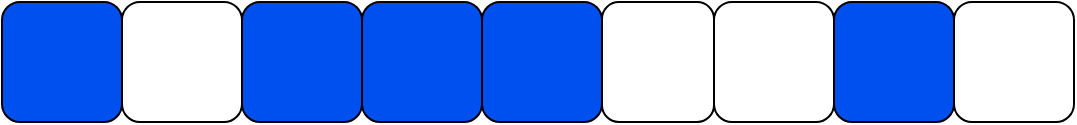 <mxfile version="28.2.5">
  <diagram name="Page-1" id="suuexSSgnGuTv5H7utfE">
    <mxGraphModel dx="2536" dy="1181" grid="0" gridSize="10" guides="1" tooltips="1" connect="1" arrows="1" fold="1" page="0" pageScale="1" pageWidth="850" pageHeight="1100" math="0" shadow="0">
      <root>
        <mxCell id="0" />
        <mxCell id="1" parent="0" />
        <mxCell id="4FWR1JV6iRT2rkFkOXpq-3" value="" style="rounded=1;whiteSpace=wrap;html=1;strokeColor=light-dark(#000000,#000000);" parent="1" vertex="1">
          <mxGeometry x="-927" y="-41" width="60" height="60" as="geometry" />
        </mxCell>
        <mxCell id="4FWR1JV6iRT2rkFkOXpq-4" value="" style="rounded=1;whiteSpace=wrap;html=1;fillColor=#0050ef;fontColor=#ffffff;strokeColor=light-dark(#000000,#000000);" parent="1" vertex="1">
          <mxGeometry x="-571" y="-41" width="60" height="60" as="geometry" />
        </mxCell>
        <mxCell id="4FWR1JV6iRT2rkFkOXpq-5" value="" style="rounded=1;whiteSpace=wrap;html=1;strokeColor=light-dark(#000000,#000000);" parent="1" vertex="1">
          <mxGeometry x="-511" y="-41" width="60" height="60" as="geometry" />
        </mxCell>
        <mxCell id="4FWR1JV6iRT2rkFkOXpq-6" value="" style="rounded=1;whiteSpace=wrap;html=1;fillColor=#0050ef;fontColor=#ffffff;strokeColor=light-dark(#000000,#000000);" parent="1" vertex="1">
          <mxGeometry x="-807" y="-41" width="60" height="60" as="geometry" />
        </mxCell>
        <mxCell id="4FWR1JV6iRT2rkFkOXpq-7" value="" style="rounded=1;whiteSpace=wrap;html=1;strokeColor=light-dark(#000000,#000000);" parent="1" vertex="1">
          <mxGeometry x="-687" y="-41" width="56" height="60" as="geometry" />
        </mxCell>
        <mxCell id="4FWR1JV6iRT2rkFkOXpq-8" value="" style="rounded=1;whiteSpace=wrap;html=1;fillColor=#0050ef;fontColor=#ffffff;strokeColor=light-dark(#000000,#000000);" parent="1" vertex="1">
          <mxGeometry x="-867" y="-41" width="60" height="60" as="geometry" />
        </mxCell>
        <mxCell id="4FWR1JV6iRT2rkFkOXpq-9" value="" style="rounded=1;whiteSpace=wrap;html=1;strokeColor=light-dark(#000000,#000000);" parent="1" vertex="1">
          <mxGeometry x="-631" y="-41" width="60" height="60" as="geometry" />
        </mxCell>
        <mxCell id="4FWR1JV6iRT2rkFkOXpq-10" value="" style="rounded=1;whiteSpace=wrap;html=1;fillColor=#0050ef;fontColor=#ffffff;strokeColor=light-dark(#000000,#000000);" parent="1" vertex="1">
          <mxGeometry x="-747" y="-41" width="60" height="60" as="geometry" />
        </mxCell>
        <mxCell id="mOgB9Ec5a5wvRYv65fKR-1" value="" style="rounded=1;whiteSpace=wrap;html=1;fillColor=#0050ef;fontColor=#ffffff;strokeColor=light-dark(#000000,#000000);" parent="1" vertex="1">
          <mxGeometry x="-987" y="-41" width="60" height="60" as="geometry" />
        </mxCell>
      </root>
    </mxGraphModel>
  </diagram>
</mxfile>
